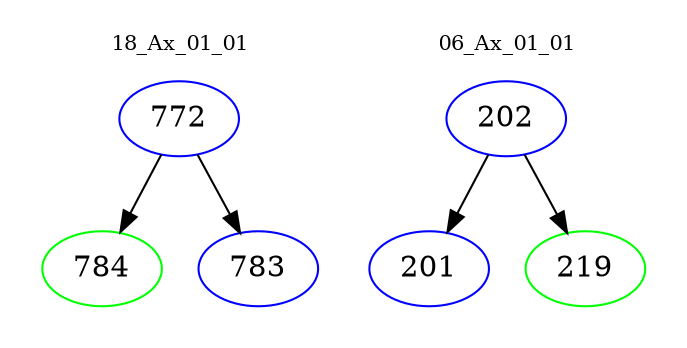 digraph{
subgraph cluster_0 {
color = white
label = "18_Ax_01_01";
fontsize=10;
T0_772 [label="772", color="blue"]
T0_772 -> T0_784 [color="black"]
T0_784 [label="784", color="green"]
T0_772 -> T0_783 [color="black"]
T0_783 [label="783", color="blue"]
}
subgraph cluster_1 {
color = white
label = "06_Ax_01_01";
fontsize=10;
T1_202 [label="202", color="blue"]
T1_202 -> T1_201 [color="black"]
T1_201 [label="201", color="blue"]
T1_202 -> T1_219 [color="black"]
T1_219 [label="219", color="green"]
}
}
